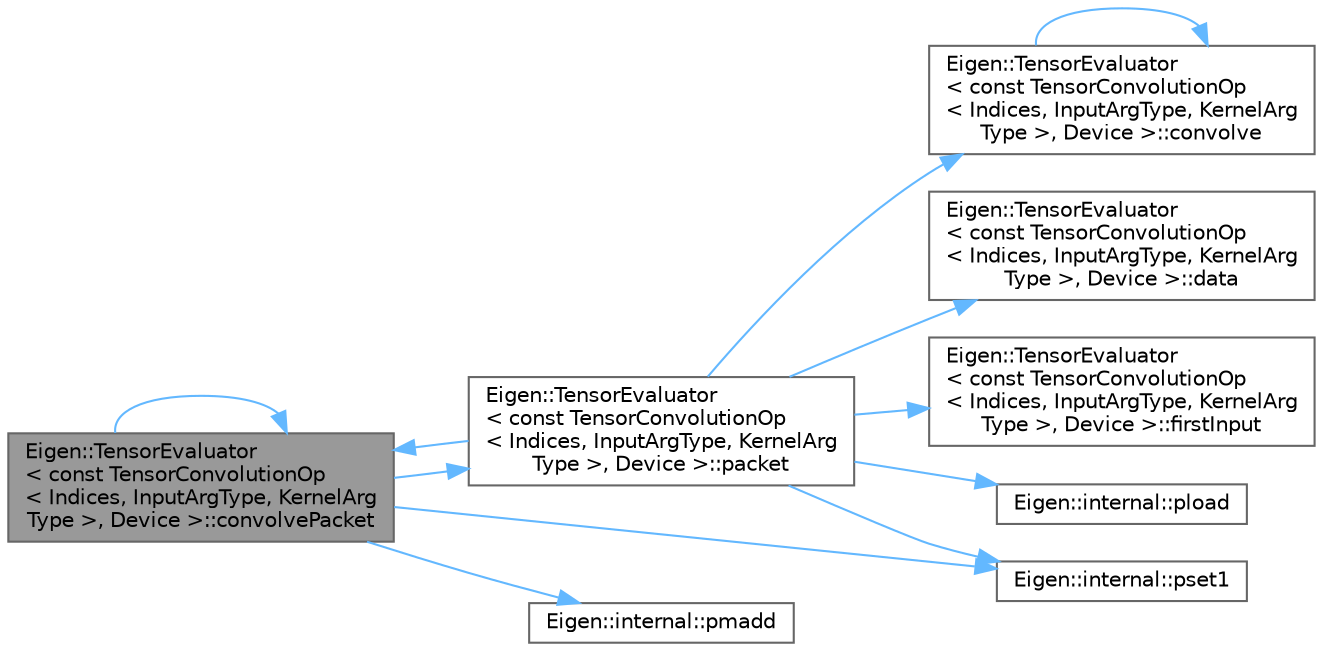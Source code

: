 digraph "Eigen::TensorEvaluator&lt; const TensorConvolutionOp&lt; Indices, InputArgType, KernelArgType &gt;, Device &gt;::convolvePacket"
{
 // LATEX_PDF_SIZE
  bgcolor="transparent";
  edge [fontname=Helvetica,fontsize=10,labelfontname=Helvetica,labelfontsize=10];
  node [fontname=Helvetica,fontsize=10,shape=box,height=0.2,width=0.4];
  rankdir="LR";
  Node1 [id="Node000001",label="Eigen::TensorEvaluator\l\< const TensorConvolutionOp\l\< Indices, InputArgType, KernelArg\lType \>, Device \>::convolvePacket",height=0.2,width=0.4,color="gray40", fillcolor="grey60", style="filled", fontcolor="black",tooltip=" "];
  Node1 -> Node1 [id="edge1_Node000001_Node000001",color="steelblue1",style="solid",tooltip=" "];
  Node1 -> Node2 [id="edge2_Node000001_Node000002",color="steelblue1",style="solid",tooltip=" "];
  Node2 [id="Node000002",label="Eigen::TensorEvaluator\l\< const TensorConvolutionOp\l\< Indices, InputArgType, KernelArg\lType \>, Device \>::packet",height=0.2,width=0.4,color="grey40", fillcolor="white", style="filled",URL="$struct_eigen_1_1_tensor_evaluator_3_01const_01_tensor_convolution_op_3_01_indices_00_01_input_ar27ed28dccb4630db304c3ad822c3d857.html#a16d934409ac5d8fcd2e1a8b010ef02a7",tooltip=" "];
  Node2 -> Node3 [id="edge3_Node000002_Node000003",color="steelblue1",style="solid",tooltip=" "];
  Node3 [id="Node000003",label="Eigen::TensorEvaluator\l\< const TensorConvolutionOp\l\< Indices, InputArgType, KernelArg\lType \>, Device \>::convolve",height=0.2,width=0.4,color="grey40", fillcolor="white", style="filled",URL="$struct_eigen_1_1_tensor_evaluator_3_01const_01_tensor_convolution_op_3_01_indices_00_01_input_ar27ed28dccb4630db304c3ad822c3d857.html#a120d01dc19956278dc468d37dfbd2432",tooltip=" "];
  Node3 -> Node3 [id="edge4_Node000003_Node000003",color="steelblue1",style="solid",tooltip=" "];
  Node2 -> Node1 [id="edge5_Node000002_Node000001",color="steelblue1",style="solid",tooltip=" "];
  Node2 -> Node4 [id="edge6_Node000002_Node000004",color="steelblue1",style="solid",tooltip=" "];
  Node4 [id="Node000004",label="Eigen::TensorEvaluator\l\< const TensorConvolutionOp\l\< Indices, InputArgType, KernelArg\lType \>, Device \>::data",height=0.2,width=0.4,color="grey40", fillcolor="white", style="filled",URL="$struct_eigen_1_1_tensor_evaluator_3_01const_01_tensor_convolution_op_3_01_indices_00_01_input_ar27ed28dccb4630db304c3ad822c3d857.html#a431dd22dd57fa2af213ba4650b0fd7c2",tooltip=" "];
  Node2 -> Node5 [id="edge7_Node000002_Node000005",color="steelblue1",style="solid",tooltip=" "];
  Node5 [id="Node000005",label="Eigen::TensorEvaluator\l\< const TensorConvolutionOp\l\< Indices, InputArgType, KernelArg\lType \>, Device \>::firstInput",height=0.2,width=0.4,color="grey40", fillcolor="white", style="filled",URL="$struct_eigen_1_1_tensor_evaluator_3_01const_01_tensor_convolution_op_3_01_indices_00_01_input_ar27ed28dccb4630db304c3ad822c3d857.html#a52761064a02829e3915d66fa090d5894",tooltip=" "];
  Node2 -> Node6 [id="edge8_Node000002_Node000006",color="steelblue1",style="solid",tooltip=" "];
  Node6 [id="Node000006",label="Eigen::internal::pload",height=0.2,width=0.4,color="grey40", fillcolor="white", style="filled",URL="$namespace_eigen_1_1internal.html#ae25c18feab0271a245176a7a3f2dcd3d",tooltip=" "];
  Node2 -> Node7 [id="edge9_Node000002_Node000007",color="steelblue1",style="solid",tooltip=" "];
  Node7 [id="Node000007",label="Eigen::internal::pset1",height=0.2,width=0.4,color="grey40", fillcolor="white", style="filled",URL="$namespace_eigen_1_1internal.html#afa6f9a9f3c905b28cc29841935e44fdb",tooltip=" "];
  Node1 -> Node8 [id="edge10_Node000001_Node000008",color="steelblue1",style="solid",tooltip=" "];
  Node8 [id="Node000008",label="Eigen::internal::pmadd",height=0.2,width=0.4,color="grey40", fillcolor="white", style="filled",URL="$namespace_eigen_1_1internal.html#a74b4d1fb91602aebe1ae5742e8c2d566",tooltip=" "];
  Node1 -> Node7 [id="edge11_Node000001_Node000007",color="steelblue1",style="solid",tooltip=" "];
}
